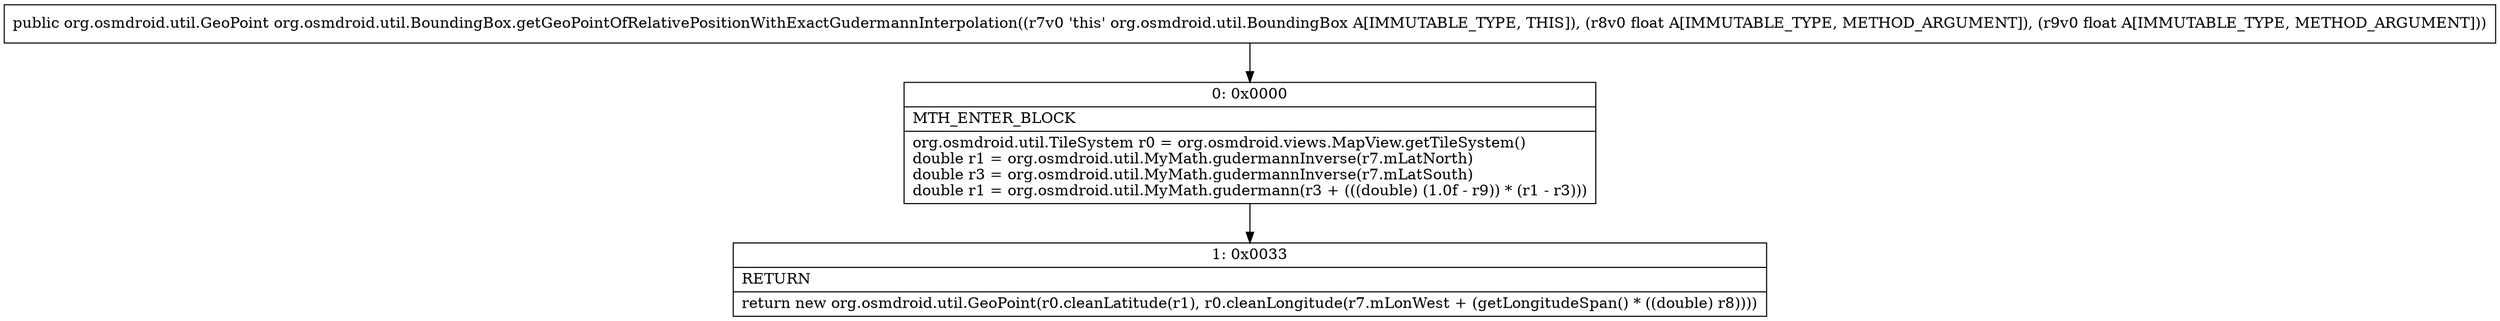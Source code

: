 digraph "CFG fororg.osmdroid.util.BoundingBox.getGeoPointOfRelativePositionWithExactGudermannInterpolation(FF)Lorg\/osmdroid\/util\/GeoPoint;" {
Node_0 [shape=record,label="{0\:\ 0x0000|MTH_ENTER_BLOCK\l|org.osmdroid.util.TileSystem r0 = org.osmdroid.views.MapView.getTileSystem()\ldouble r1 = org.osmdroid.util.MyMath.gudermannInverse(r7.mLatNorth)\ldouble r3 = org.osmdroid.util.MyMath.gudermannInverse(r7.mLatSouth)\ldouble r1 = org.osmdroid.util.MyMath.gudermann(r3 + (((double) (1.0f \- r9)) * (r1 \- r3)))\l}"];
Node_1 [shape=record,label="{1\:\ 0x0033|RETURN\l|return new org.osmdroid.util.GeoPoint(r0.cleanLatitude(r1), r0.cleanLongitude(r7.mLonWest + (getLongitudeSpan() * ((double) r8))))\l}"];
MethodNode[shape=record,label="{public org.osmdroid.util.GeoPoint org.osmdroid.util.BoundingBox.getGeoPointOfRelativePositionWithExactGudermannInterpolation((r7v0 'this' org.osmdroid.util.BoundingBox A[IMMUTABLE_TYPE, THIS]), (r8v0 float A[IMMUTABLE_TYPE, METHOD_ARGUMENT]), (r9v0 float A[IMMUTABLE_TYPE, METHOD_ARGUMENT])) }"];
MethodNode -> Node_0;
Node_0 -> Node_1;
}

